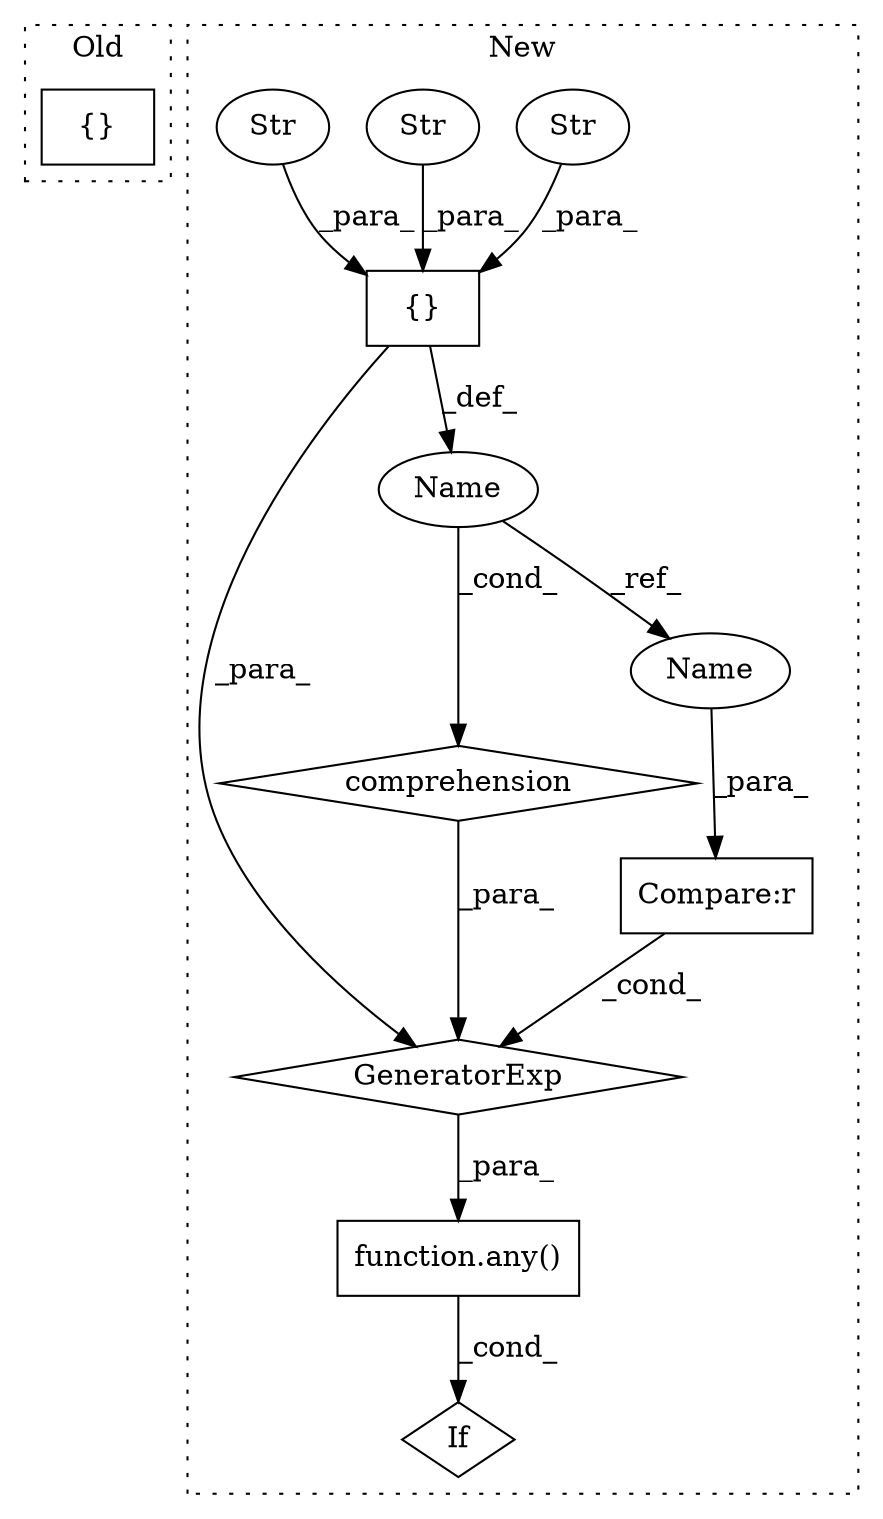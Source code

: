 digraph G {
subgraph cluster0 {
1 [label="{}" a="95" s="2689,2717" l="1,1" shape="box"];
label = "Old";
style="dotted";
}
subgraph cluster1 {
2 [label="function.any()" a="75" s="1443,1448" l="4,58" shape="box"];
3 [label="comprehension" a="45" s="1457" l="3" shape="diamond"];
4 [label="GeneratorExp" a="55" s="1447" l="1" shape="diamond"];
5 [label="Compare:r" a="40" s="1447" l="9" shape="box"];
6 [label="Name" a="87" s="1461" l="1" shape="ellipse"];
7 [label="If" a="96" s="1439" l="67" shape="diamond"];
8 [label="{}" a="59" s="1466,1504" l="1,0" shape="box"];
9 [label="Str" a="66" s="1467" l="12" shape="ellipse"];
10 [label="Str" a="66" s="1481" l="11" shape="ellipse"];
11 [label="Str" a="66" s="1494" l="10" shape="ellipse"];
12 [label="Name" a="87" s="1447" l="1" shape="ellipse"];
label = "New";
style="dotted";
}
2 -> 7 [label="_cond_"];
3 -> 4 [label="_para_"];
4 -> 2 [label="_para_"];
5 -> 4 [label="_cond_"];
6 -> 12 [label="_ref_"];
6 -> 3 [label="_cond_"];
8 -> 6 [label="_def_"];
8 -> 4 [label="_para_"];
9 -> 8 [label="_para_"];
10 -> 8 [label="_para_"];
11 -> 8 [label="_para_"];
12 -> 5 [label="_para_"];
}